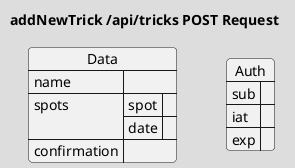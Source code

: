 @startuml addNewTrick-Request
!theme toy
title "addNewTrick /api/tricks POST Request"

json Data {
    "name": "",
    "spots": [
        {
            "spot": "",
            "date": ""
        }
    ],
    ' `confirmation` should be true when the user wants to actually post the trick,
    ' while when creating the trick, a request with `confirmation` = false 
    ' tells the server to calculate the points of the trick, keep them stored in a 
    ' temporary table, and send them to the frontend for preview.
    '
    ' This way we avoid:
    ' - sending the points from the client, so we are sure they are genuine
    ' - calculating the points twice for preview and creation
    "confirmation": ""
}

json Auth {
    "sub": "",
    "iat": "",
    "exp": ""
}
@enduml
@startuml addNewTrick-Response
!theme toy
title "addNewTrick /api/tricks POST Response"

json Data  {
    "points": ""
}
@enduml
